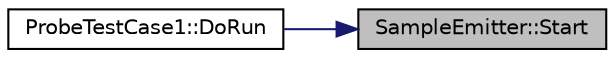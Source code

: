 digraph "SampleEmitter::Start"
{
 // LATEX_PDF_SIZE
  edge [fontname="Helvetica",fontsize="10",labelfontname="Helvetica",labelfontsize="10"];
  node [fontname="Helvetica",fontsize="10",shape=record];
  rankdir="RL";
  Node1 [label="SampleEmitter::Start",height=0.2,width=0.4,color="black", fillcolor="grey75", style="filled", fontcolor="black",tooltip=" "];
  Node1 -> Node2 [dir="back",color="midnightblue",fontsize="10",style="solid",fontname="Helvetica"];
  Node2 [label="ProbeTestCase1::DoRun",height=0.2,width=0.4,color="black", fillcolor="white", style="filled",URL="$class_probe_test_case1.html#a57e92e894f2e6df869238e25f09d7c9a",tooltip="Implementation to actually run this TestCase."];
}
